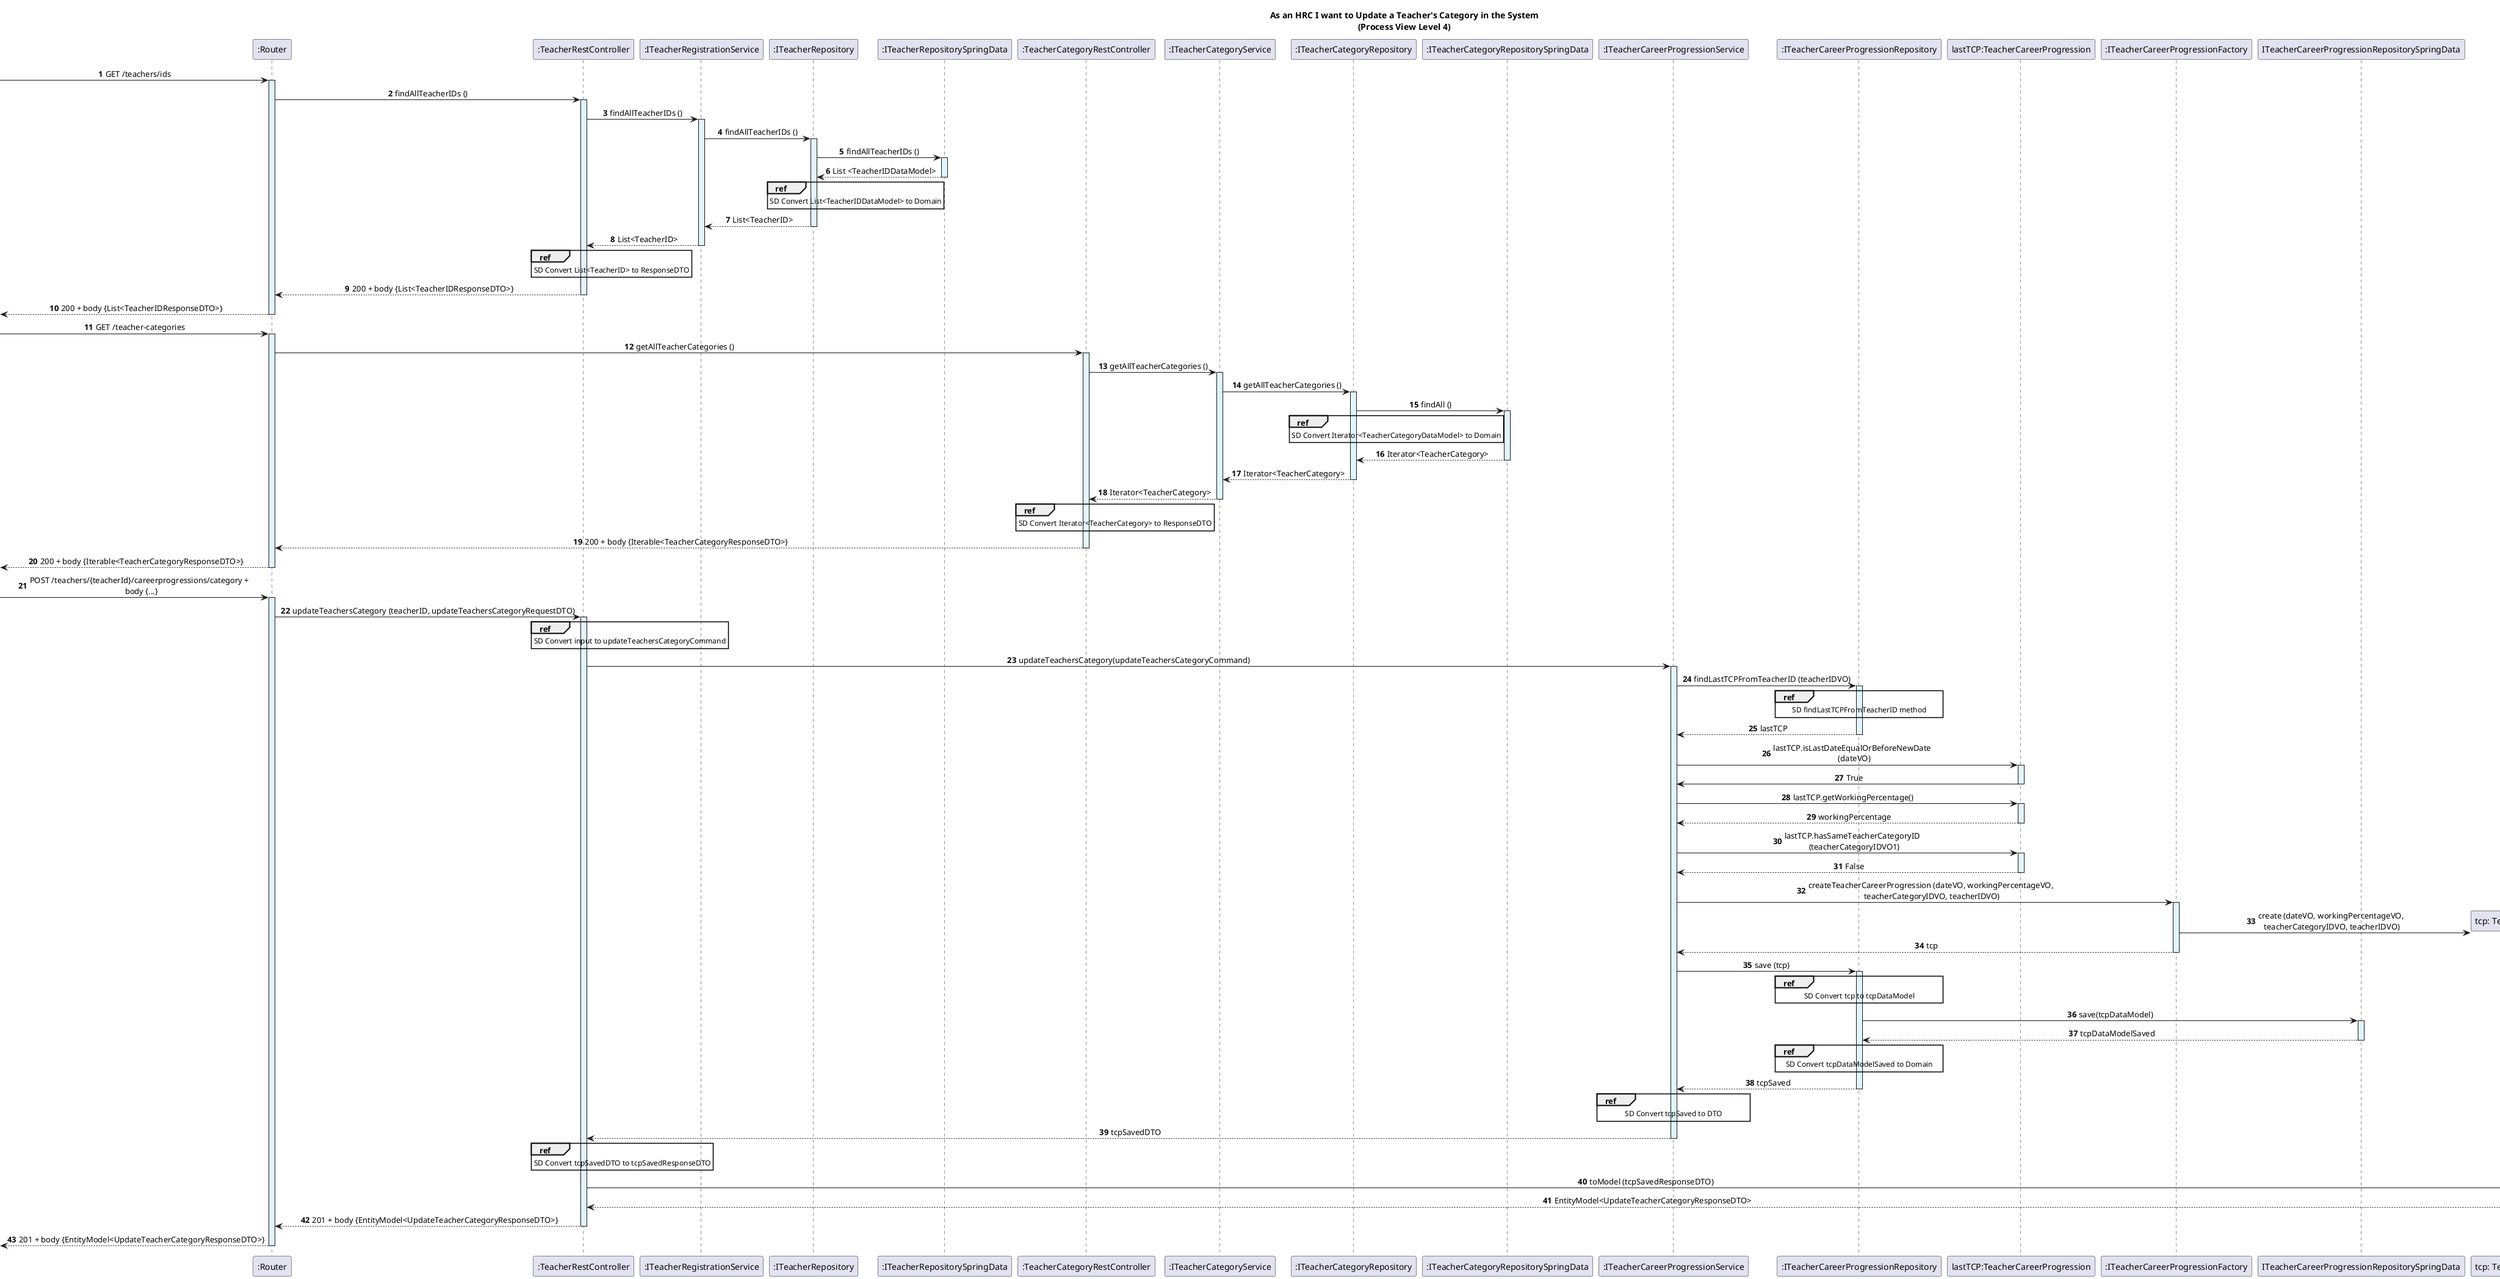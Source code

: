 @startuml
skinparam sequenceMessageAlign center
autonumber


title As an HRC I want to Update a Teacher's Category in the System\n(Process View Level 4)


participant ":Router" as router
participant ":TeacherRestController" as Controller
participant ":ITeacherRegistrationService" as TService
participant ":ITeacherRepository" as TRepository
participant ":ITeacherRepositorySpringData" as TRepositorySpringData
participant ":TeacherCategoryRestController" as TCController
participant ":ITeacherCategoryService" as TCService
participant ":ITeacherCategoryRepository" as TCRepository
participant ":ITeacherCategoryRepositorySpringData" as TCRepositorySpringData
participant ":ITeacherCareerProgressionService" as service
participant ":ITeacherCareerProgressionRepository" as TCPRepo
participant "lastTCP:TeacherCareerProgression" as TCP
participant ":ITeacherCareerProgressionFactory" as factory
participant "ITeacherCareerProgressionRepositorySpringData" as TCPRepoSpringData

' findAllTeacherIDs() method

-> router: GET /teachers/ids
activate router #E1F5FE

router -> Controller: findAllTeacherIDs ()
activate Controller #E1F5FE

Controller -> TService: findAllTeacherIDs ()
activate TService #E1F5FE

TService -> TRepository: findAllTeacherIDs ()
activate TRepository #E1F5FE

TRepository -> TRepositorySpringData: findAllTeacherIDs ()
activate TRepositorySpringData #E1F5FE

TRepositorySpringData --> TRepository: List <TeacherIDDataModel>
deactivate TRepositorySpringData

ref over TRepository
   SD Convert List<TeacherIDDataModel> to Domain
end

TRepository --> TService: List<TeacherID>
deactivate TRepository

TService --> Controller: List<TeacherID>
deactivate TService

ref over Controller
   SD Convert List<TeacherID> to ResponseDTO
end

Controller --> router: 200 + body {List<TeacherIDResponseDTO>}
deactivate Controller

<-- router: 200 + body {List<TeacherIDResponseDTO>}
deactivate router

' getAllTeacherCategories() method

-> router: GET /teacher-categories
activate router #E1F5FE

router -> TCController: getAllTeacherCategories ()
activate TCController #E1F5FE

TCController -> TCService: getAllTeacherCategories ()
activate TCService #E1F5FE

TCService -> TCRepository: getAllTeacherCategories ()
activate TCRepository #E1F5FE

TCRepository -> TCRepositorySpringData: findAll ()
activate TCRepositorySpringData #E1F5FE

ref over TCRepository
   SD Convert Iterator<TeacherCategoryDataModel> to Domain
end

TCRepositorySpringData --> TCRepository: Iterator<TeacherCategory>
deactivate TCRepositorySpringData

TCRepository --> TCService: Iterator<TeacherCategory>
deactivate TCRepository

TCService --> TCController: Iterator<TeacherCategory>
deactivate TCService

ref over TCController
   SD Convert Iterator<TeacherCategory> to ResponseDTO
end

TCController --> router: 200 + body {Iterable<TeacherCategoryResponseDTO>}
deactivate TCController

<-- router: 200 + body {Iterable<TeacherCategoryResponseDTO>}
deactivate router

' updateTeacherCategory() method

-> router: POST /teachers/{teacherId}/careerprogressions/category + \n body {...}
activate router #E1F5FE

router -> Controller: updateTeachersCategory (teacherID, updateTeachersCategoryRequestDTO)
activate Controller #E1F5FE

ref over Controller
   SD Convert input to updateTeachersCategoryCommand
end

Controller -> service : updateTeachersCategory(updateTeachersCategoryCommand)
activate service #E1F5FE

service -> TCPRepo : findLastTCPFromTeacherID (teacherIDVO)
activate TCPRepo #E1F5FE

ref over TCPRepo
    SD findLastTCPFromTeacherID method
end ref

TCPRepo --> service : lastTCP
deactivate TCPRepo

service -> TCP : lastTCP.isLastDateEqualOrBeforeNewDate \n (dateVO)
activate TCP #E1F5FE
TCP -> service : True
deactivate TCP

service -> TCP : lastTCP.getWorkingPercentage()
activate TCP #E1F5FE
TCP --> service : workingPercentage
deactivate TCP

service -> TCP : lastTCP.hasSameTeacherCategoryID \n (teacherCategoryIDVO1)
activate TCP #E1F5FE
TCP --> service : False
deactivate TCP

service -> factory : createTeacherCareerProgression (dateVO, workingPercentageVO,\n teacherCategoryIDVO, teacherIDVO)
activate factory #E1F5FE

create "tcp: TeacherCareerProgression"
factory -> "tcp: TeacherCareerProgression": create (dateVO, workingPercentageVO,\n teacherCategoryIDVO, teacherIDVO)

factory --> service : tcp
deactivate factory

service -> TCPRepo: save (tcp)
activate TCPRepo #E1F5FE

ref over TCPRepo
    SD Convert tcp to tcpDataModel
end

TCPRepo -> TCPRepoSpringData: save(tcpDataModel)
activate TCPRepoSpringData #E1F5FE

TCPRepoSpringData --> TCPRepo: tcpDataModelSaved
deactivate TCPRepoSpringData

ref over TCPRepo
    SD Convert tcpDataModelSaved to Domain
end

TCPRepo --> service: tcpSaved
deactivate TCPRepo

ref over service
    SD Convert tcpSaved to DTO
end

service --> Controller: tcpSavedDTO
deactivate service

ref over Controller
    SD Convert tcpSavedDTO to tcpSavedResponseDTO
end

participant ":ITeacherCareerProgressionHateoasAssembler" as hateoasAssembler
Controller -> hateoasAssembler: toModel (tcpSavedResponseDTO)
activate hateoasAssembler #E1F5FE

hateoasAssembler --> Controller: EntityModel<UpdateTeacherCategoryResponseDTO>
deactivate hateoasAssembler

Controller --> router: 201 + body {EntityModel<UpdateTeacherCategoryResponseDTO>}
deactivate Controller

<-- router: 201 + body {EntityModel<UpdateTeacherCategoryResponseDTO>}
deactivate router


@enduml